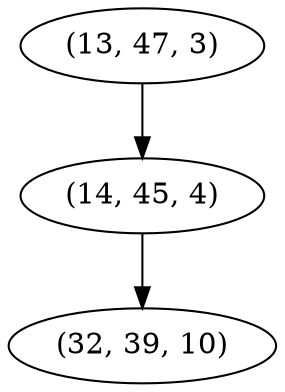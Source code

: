 digraph tree {
    "(13, 47, 3)";
    "(14, 45, 4)";
    "(32, 39, 10)";
    "(13, 47, 3)" -> "(14, 45, 4)";
    "(14, 45, 4)" -> "(32, 39, 10)";
}
